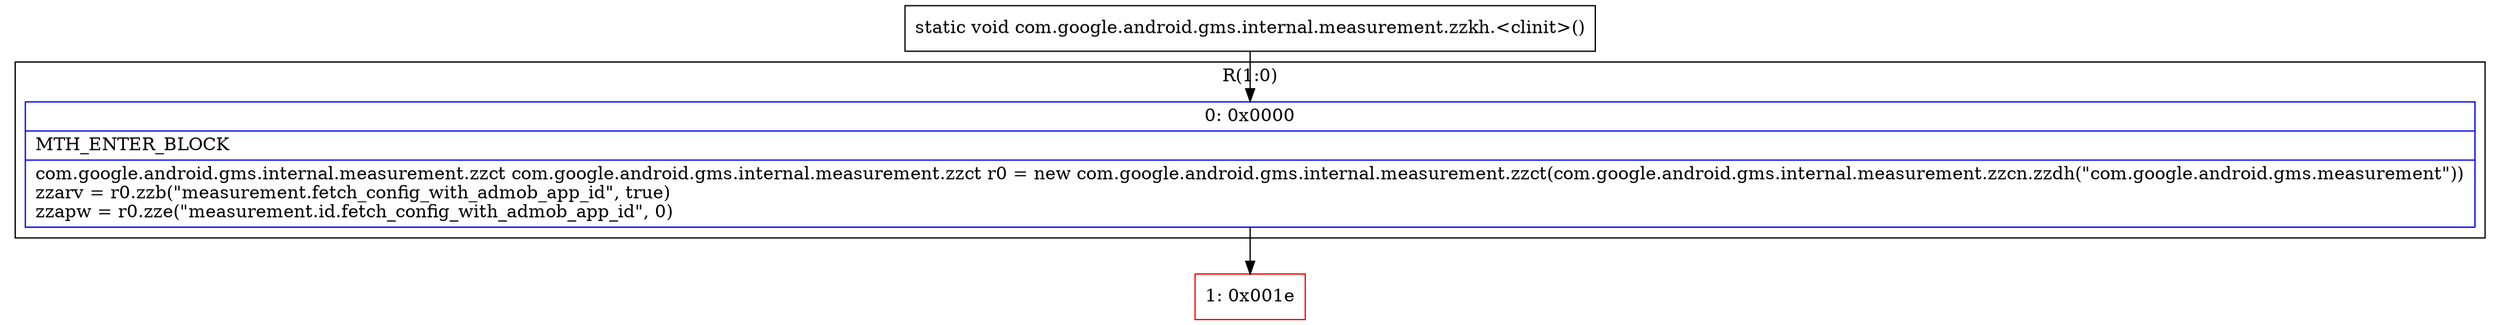 digraph "CFG forcom.google.android.gms.internal.measurement.zzkh.\<clinit\>()V" {
subgraph cluster_Region_1882237287 {
label = "R(1:0)";
node [shape=record,color=blue];
Node_0 [shape=record,label="{0\:\ 0x0000|MTH_ENTER_BLOCK\l|com.google.android.gms.internal.measurement.zzct com.google.android.gms.internal.measurement.zzct r0 = new com.google.android.gms.internal.measurement.zzct(com.google.android.gms.internal.measurement.zzcn.zzdh(\"com.google.android.gms.measurement\"))\lzzarv = r0.zzb(\"measurement.fetch_config_with_admob_app_id\", true)\lzzapw = r0.zze(\"measurement.id.fetch_config_with_admob_app_id\", 0)\l}"];
}
Node_1 [shape=record,color=red,label="{1\:\ 0x001e}"];
MethodNode[shape=record,label="{static void com.google.android.gms.internal.measurement.zzkh.\<clinit\>() }"];
MethodNode -> Node_0;
Node_0 -> Node_1;
}

